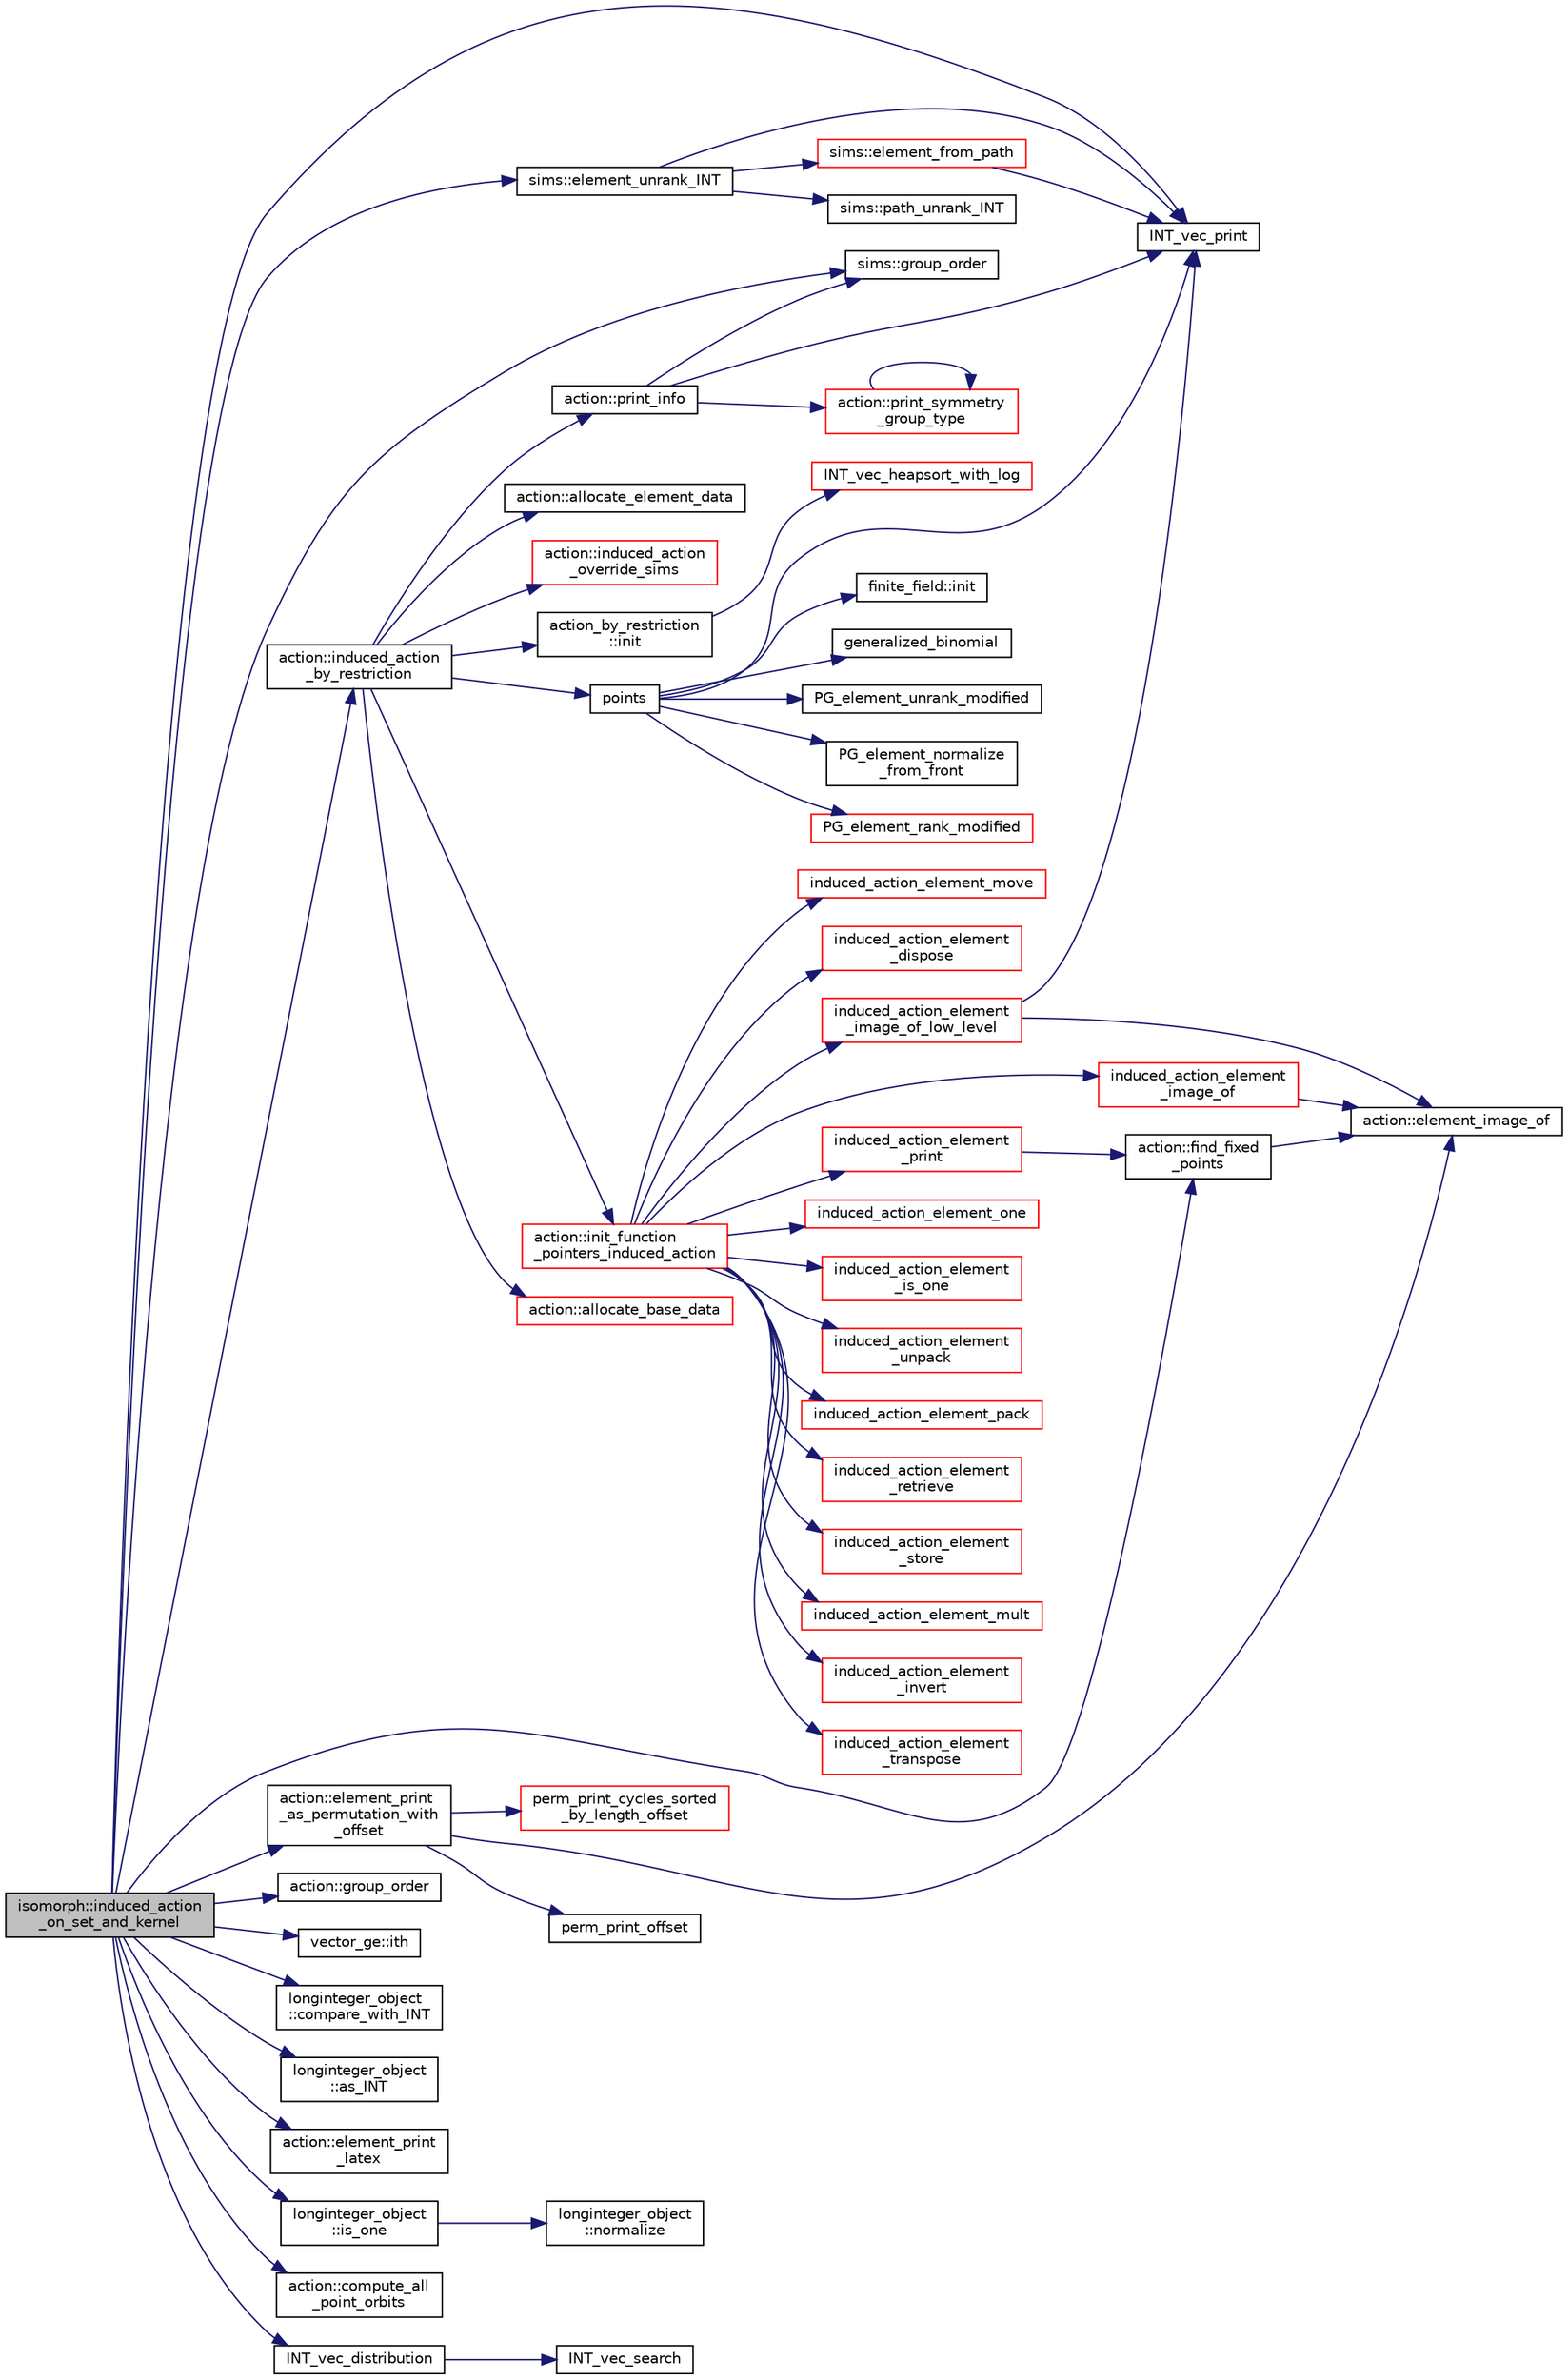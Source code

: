 digraph "isomorph::induced_action_on_set_and_kernel"
{
  edge [fontname="Helvetica",fontsize="10",labelfontname="Helvetica",labelfontsize="10"];
  node [fontname="Helvetica",fontsize="10",shape=record];
  rankdir="LR";
  Node4870 [label="isomorph::induced_action\l_on_set_and_kernel",height=0.2,width=0.4,color="black", fillcolor="grey75", style="filled", fontcolor="black"];
  Node4870 -> Node4871 [color="midnightblue",fontsize="10",style="solid",fontname="Helvetica"];
  Node4871 [label="INT_vec_print",height=0.2,width=0.4,color="black", fillcolor="white", style="filled",URL="$df/dbf/sajeeb_8_c.html#a79a5901af0b47dd0d694109543c027fe"];
  Node4870 -> Node4872 [color="midnightblue",fontsize="10",style="solid",fontname="Helvetica"];
  Node4872 [label="action::induced_action\l_by_restriction",height=0.2,width=0.4,color="black", fillcolor="white", style="filled",URL="$d2/d86/classaction.html#a37c21f74a97c921d882a308370c06357"];
  Node4872 -> Node4873 [color="midnightblue",fontsize="10",style="solid",fontname="Helvetica"];
  Node4873 [label="action::print_info",height=0.2,width=0.4,color="black", fillcolor="white", style="filled",URL="$d2/d86/classaction.html#a6f89e493e5c5a32e5c3b8963d438ce86"];
  Node4873 -> Node4874 [color="midnightblue",fontsize="10",style="solid",fontname="Helvetica"];
  Node4874 [label="action::print_symmetry\l_group_type",height=0.2,width=0.4,color="red", fillcolor="white", style="filled",URL="$d2/d86/classaction.html#aed811766c7e64fe2c853df8b0b67aa6e"];
  Node4874 -> Node4874 [color="midnightblue",fontsize="10",style="solid",fontname="Helvetica"];
  Node4873 -> Node4871 [color="midnightblue",fontsize="10",style="solid",fontname="Helvetica"];
  Node4873 -> Node4876 [color="midnightblue",fontsize="10",style="solid",fontname="Helvetica"];
  Node4876 [label="sims::group_order",height=0.2,width=0.4,color="black", fillcolor="white", style="filled",URL="$d9/df3/classsims.html#aa442445175656570fa35febbe790efad"];
  Node4872 -> Node4877 [color="midnightblue",fontsize="10",style="solid",fontname="Helvetica"];
  Node4877 [label="action_by_restriction\l::init",height=0.2,width=0.4,color="black", fillcolor="white", style="filled",URL="$d1/d7e/classaction__by__restriction.html#af98e88c513afe51527082f11aac571f8"];
  Node4877 -> Node4878 [color="midnightblue",fontsize="10",style="solid",fontname="Helvetica"];
  Node4878 [label="INT_vec_heapsort_with_log",height=0.2,width=0.4,color="red", fillcolor="white", style="filled",URL="$d5/de2/foundations_2data__structures_2data__structures_8h.html#a9d838c341cd204ed79499960a8ed393d"];
  Node4872 -> Node4882 [color="midnightblue",fontsize="10",style="solid",fontname="Helvetica"];
  Node4882 [label="points",height=0.2,width=0.4,color="black", fillcolor="white", style="filled",URL="$d7/d83/points_8_c.html#a8a498513b4415e1a4628a70fb6b26817"];
  Node4882 -> Node4883 [color="midnightblue",fontsize="10",style="solid",fontname="Helvetica"];
  Node4883 [label="finite_field::init",height=0.2,width=0.4,color="black", fillcolor="white", style="filled",URL="$df/d5a/classfinite__field.html#a13e75e8165b27464935b50368ee8313c"];
  Node4882 -> Node4884 [color="midnightblue",fontsize="10",style="solid",fontname="Helvetica"];
  Node4884 [label="generalized_binomial",height=0.2,width=0.4,color="black", fillcolor="white", style="filled",URL="$d2/d7c/combinatorics_8_c.html#a24762dc22e45175d18ec1ec1d2556ae8"];
  Node4882 -> Node4885 [color="midnightblue",fontsize="10",style="solid",fontname="Helvetica"];
  Node4885 [label="PG_element_unrank_modified",height=0.2,width=0.4,color="black", fillcolor="white", style="filled",URL="$d4/d67/geometry_8h.html#a83ae9b605d496f6a90345303f6efae64"];
  Node4882 -> Node4871 [color="midnightblue",fontsize="10",style="solid",fontname="Helvetica"];
  Node4882 -> Node4886 [color="midnightblue",fontsize="10",style="solid",fontname="Helvetica"];
  Node4886 [label="PG_element_normalize\l_from_front",height=0.2,width=0.4,color="black", fillcolor="white", style="filled",URL="$d4/d67/geometry_8h.html#af675caf5f9975573455c8d93cb56bf95"];
  Node4882 -> Node4887 [color="midnightblue",fontsize="10",style="solid",fontname="Helvetica"];
  Node4887 [label="PG_element_rank_modified",height=0.2,width=0.4,color="red", fillcolor="white", style="filled",URL="$d4/d67/geometry_8h.html#a9cd1a8bf5b88a038e33862f6c2c3dd36"];
  Node4872 -> Node4889 [color="midnightblue",fontsize="10",style="solid",fontname="Helvetica"];
  Node4889 [label="action::init_function\l_pointers_induced_action",height=0.2,width=0.4,color="red", fillcolor="white", style="filled",URL="$d2/d86/classaction.html#a3b9287d084b24f7a3b9532a7589c58de"];
  Node4889 -> Node4890 [color="midnightblue",fontsize="10",style="solid",fontname="Helvetica"];
  Node4890 [label="induced_action_element\l_image_of",height=0.2,width=0.4,color="red", fillcolor="white", style="filled",URL="$dc/dd4/group__actions_8h.html#a821850d6c3988dd122de0489cd36f0f0"];
  Node4890 -> Node4903 [color="midnightblue",fontsize="10",style="solid",fontname="Helvetica"];
  Node4903 [label="action::element_image_of",height=0.2,width=0.4,color="black", fillcolor="white", style="filled",URL="$d2/d86/classaction.html#ae09559d4537a048fc860f8a74a31393d"];
  Node4889 -> Node5287 [color="midnightblue",fontsize="10",style="solid",fontname="Helvetica"];
  Node5287 [label="induced_action_element\l_image_of_low_level",height=0.2,width=0.4,color="red", fillcolor="white", style="filled",URL="$dc/dd4/group__actions_8h.html#aa4bc5f68829829d9a41223c260c658c5"];
  Node5287 -> Node4871 [color="midnightblue",fontsize="10",style="solid",fontname="Helvetica"];
  Node5287 -> Node4903 [color="midnightblue",fontsize="10",style="solid",fontname="Helvetica"];
  Node4889 -> Node5289 [color="midnightblue",fontsize="10",style="solid",fontname="Helvetica"];
  Node5289 [label="induced_action_element_one",height=0.2,width=0.4,color="red", fillcolor="white", style="filled",URL="$dc/dd4/group__actions_8h.html#a11ad8abff8304e30e16403a1975a8aab"];
  Node4889 -> Node5291 [color="midnightblue",fontsize="10",style="solid",fontname="Helvetica"];
  Node5291 [label="induced_action_element\l_is_one",height=0.2,width=0.4,color="red", fillcolor="white", style="filled",URL="$dc/dd4/group__actions_8h.html#aadb6a2b56e25c82dd455de09bb4bda82"];
  Node4889 -> Node5295 [color="midnightblue",fontsize="10",style="solid",fontname="Helvetica"];
  Node5295 [label="induced_action_element\l_unpack",height=0.2,width=0.4,color="red", fillcolor="white", style="filled",URL="$dc/dd4/group__actions_8h.html#a99c6ddc3d11eeccddf87ca23badd1890"];
  Node4889 -> Node5298 [color="midnightblue",fontsize="10",style="solid",fontname="Helvetica"];
  Node5298 [label="induced_action_element_pack",height=0.2,width=0.4,color="red", fillcolor="white", style="filled",URL="$dc/dd4/group__actions_8h.html#aa80cbe650affcff950137367a431715f"];
  Node4889 -> Node5301 [color="midnightblue",fontsize="10",style="solid",fontname="Helvetica"];
  Node5301 [label="induced_action_element\l_retrieve",height=0.2,width=0.4,color="red", fillcolor="white", style="filled",URL="$dc/dd4/group__actions_8h.html#a9e51f4ab67af75d0a12a3eb7f211a5b4"];
  Node4889 -> Node5307 [color="midnightblue",fontsize="10",style="solid",fontname="Helvetica"];
  Node5307 [label="induced_action_element\l_store",height=0.2,width=0.4,color="red", fillcolor="white", style="filled",URL="$dc/dd4/group__actions_8h.html#a23d42fb239ba7e886b1fb9fc96f1a3be"];
  Node4889 -> Node5314 [color="midnightblue",fontsize="10",style="solid",fontname="Helvetica"];
  Node5314 [label="induced_action_element_mult",height=0.2,width=0.4,color="red", fillcolor="white", style="filled",URL="$dc/dd4/group__actions_8h.html#a7b00701d128922145960b4c15307113c"];
  Node4889 -> Node5316 [color="midnightblue",fontsize="10",style="solid",fontname="Helvetica"];
  Node5316 [label="induced_action_element\l_invert",height=0.2,width=0.4,color="red", fillcolor="white", style="filled",URL="$dc/dd4/group__actions_8h.html#a9b7e3c76b30897cb2b62a974e063ce12"];
  Node4889 -> Node5318 [color="midnightblue",fontsize="10",style="solid",fontname="Helvetica"];
  Node5318 [label="induced_action_element\l_transpose",height=0.2,width=0.4,color="red", fillcolor="white", style="filled",URL="$dc/dd4/group__actions_8h.html#ad1379970ade84fe3a44f26f5ec500db4"];
  Node4889 -> Node5321 [color="midnightblue",fontsize="10",style="solid",fontname="Helvetica"];
  Node5321 [label="induced_action_element_move",height=0.2,width=0.4,color="red", fillcolor="white", style="filled",URL="$dc/dd4/group__actions_8h.html#a7b319593ee737d9c1ab5bc6223377541"];
  Node4889 -> Node5323 [color="midnightblue",fontsize="10",style="solid",fontname="Helvetica"];
  Node5323 [label="induced_action_element\l_dispose",height=0.2,width=0.4,color="red", fillcolor="white", style="filled",URL="$dc/dd4/group__actions_8h.html#a5bf4e1daf5b0e799af9e065ab8046f99"];
  Node4889 -> Node5325 [color="midnightblue",fontsize="10",style="solid",fontname="Helvetica"];
  Node5325 [label="induced_action_element\l_print",height=0.2,width=0.4,color="red", fillcolor="white", style="filled",URL="$dc/dd4/group__actions_8h.html#a670952bd230bf34b82f276deab684d23"];
  Node5325 -> Node5327 [color="midnightblue",fontsize="10",style="solid",fontname="Helvetica"];
  Node5327 [label="action::find_fixed\l_points",height=0.2,width=0.4,color="black", fillcolor="white", style="filled",URL="$d2/d86/classaction.html#a45180e8a7fa109a1456a47e04c5ba4e9"];
  Node5327 -> Node4903 [color="midnightblue",fontsize="10",style="solid",fontname="Helvetica"];
  Node4872 -> Node5343 [color="midnightblue",fontsize="10",style="solid",fontname="Helvetica"];
  Node5343 [label="action::allocate_base_data",height=0.2,width=0.4,color="red", fillcolor="white", style="filled",URL="$d2/d86/classaction.html#a345fa8dfbb60c8a100ab4dd80a966b1b"];
  Node4872 -> Node5346 [color="midnightblue",fontsize="10",style="solid",fontname="Helvetica"];
  Node5346 [label="action::allocate_element_data",height=0.2,width=0.4,color="black", fillcolor="white", style="filled",URL="$d2/d86/classaction.html#adc5f98db8315bfd17fcd2fbb437d8f60"];
  Node4872 -> Node5347 [color="midnightblue",fontsize="10",style="solid",fontname="Helvetica"];
  Node5347 [label="action::induced_action\l_override_sims",height=0.2,width=0.4,color="red", fillcolor="white", style="filled",URL="$d2/d86/classaction.html#ac8cc7d4543f6ef75a04777bd82ca244b"];
  Node4870 -> Node5349 [color="midnightblue",fontsize="10",style="solid",fontname="Helvetica"];
  Node5349 [label="action::group_order",height=0.2,width=0.4,color="black", fillcolor="white", style="filled",URL="$d2/d86/classaction.html#ad1f69adb27041311d2e7be96e39388d4"];
  Node4870 -> Node5238 [color="midnightblue",fontsize="10",style="solid",fontname="Helvetica"];
  Node5238 [label="action::element_print\l_as_permutation_with\l_offset",height=0.2,width=0.4,color="black", fillcolor="white", style="filled",URL="$d2/d86/classaction.html#addd61d869434abaad431124a6d858396"];
  Node5238 -> Node4903 [color="midnightblue",fontsize="10",style="solid",fontname="Helvetica"];
  Node5238 -> Node4945 [color="midnightblue",fontsize="10",style="solid",fontname="Helvetica"];
  Node4945 [label="perm_print_offset",height=0.2,width=0.4,color="black", fillcolor="white", style="filled",URL="$d2/d7c/combinatorics_8_c.html#ab87deef2ba9e4d2ce386a19eeaffecf3"];
  Node5238 -> Node5239 [color="midnightblue",fontsize="10",style="solid",fontname="Helvetica"];
  Node5239 [label="perm_print_cycles_sorted\l_by_length_offset",height=0.2,width=0.4,color="red", fillcolor="white", style="filled",URL="$d5/d90/action__global_8_c.html#a9d1f2e34879c04dbc45d08984a8066e3"];
  Node4870 -> Node4899 [color="midnightblue",fontsize="10",style="solid",fontname="Helvetica"];
  Node4899 [label="vector_ge::ith",height=0.2,width=0.4,color="black", fillcolor="white", style="filled",URL="$d4/d6e/classvector__ge.html#a1ff002e8b746a9beb119d57dcd4a15ff"];
  Node4870 -> Node5363 [color="midnightblue",fontsize="10",style="solid",fontname="Helvetica"];
  Node5363 [label="longinteger_object\l::compare_with_INT",height=0.2,width=0.4,color="black", fillcolor="white", style="filled",URL="$dd/d7e/classlonginteger__object.html#a8396c10c8acef2fd2e2831d24db189b6"];
  Node4870 -> Node4916 [color="midnightblue",fontsize="10",style="solid",fontname="Helvetica"];
  Node4916 [label="longinteger_object\l::as_INT",height=0.2,width=0.4,color="black", fillcolor="white", style="filled",URL="$dd/d7e/classlonginteger__object.html#afb992d4679a6741acc63c8bcba27971e"];
  Node4870 -> Node4892 [color="midnightblue",fontsize="10",style="solid",fontname="Helvetica"];
  Node4892 [label="sims::element_unrank_INT",height=0.2,width=0.4,color="black", fillcolor="white", style="filled",URL="$d9/df3/classsims.html#a435d84bb7bf7292f14593b2a4344151f"];
  Node4892 -> Node4893 [color="midnightblue",fontsize="10",style="solid",fontname="Helvetica"];
  Node4893 [label="sims::path_unrank_INT",height=0.2,width=0.4,color="black", fillcolor="white", style="filled",URL="$d9/df3/classsims.html#a8ae2ffa971c2aac809d83c18e4e91926"];
  Node4892 -> Node4871 [color="midnightblue",fontsize="10",style="solid",fontname="Helvetica"];
  Node4892 -> Node4894 [color="midnightblue",fontsize="10",style="solid",fontname="Helvetica"];
  Node4894 [label="sims::element_from_path",height=0.2,width=0.4,color="red", fillcolor="white", style="filled",URL="$d9/df3/classsims.html#a4a9bc25b1b8e61ba34d6d3d9f9fb8ab8"];
  Node4894 -> Node4871 [color="midnightblue",fontsize="10",style="solid",fontname="Helvetica"];
  Node4870 -> Node5327 [color="midnightblue",fontsize="10",style="solid",fontname="Helvetica"];
  Node4870 -> Node5332 [color="midnightblue",fontsize="10",style="solid",fontname="Helvetica"];
  Node5332 [label="action::element_print\l_latex",height=0.2,width=0.4,color="black", fillcolor="white", style="filled",URL="$d2/d86/classaction.html#a45872d8a9043eb99b8bfa4955b89f70a"];
  Node4870 -> Node4876 [color="midnightblue",fontsize="10",style="solid",fontname="Helvetica"];
  Node4870 -> Node5364 [color="midnightblue",fontsize="10",style="solid",fontname="Helvetica"];
  Node5364 [label="longinteger_object\l::is_one",height=0.2,width=0.4,color="black", fillcolor="white", style="filled",URL="$dd/d7e/classlonginteger__object.html#adeab597c8bb66f36eb085f046d1df656"];
  Node5364 -> Node5365 [color="midnightblue",fontsize="10",style="solid",fontname="Helvetica"];
  Node5365 [label="longinteger_object\l::normalize",height=0.2,width=0.4,color="black", fillcolor="white", style="filled",URL="$dd/d7e/classlonginteger__object.html#ae27040d862a5624e98fc9582daa889ee"];
  Node4870 -> Node5366 [color="midnightblue",fontsize="10",style="solid",fontname="Helvetica"];
  Node5366 [label="action::compute_all\l_point_orbits",height=0.2,width=0.4,color="black", fillcolor="white", style="filled",URL="$d2/d86/classaction.html#a8fc64d7994aa7e5eee96eedf6be3215e"];
  Node4870 -> Node5367 [color="midnightblue",fontsize="10",style="solid",fontname="Helvetica"];
  Node5367 [label="INT_vec_distribution",height=0.2,width=0.4,color="black", fillcolor="white", style="filled",URL="$d5/db4/io__and__os_8h.html#a58ea1abe1be41946425b30ebb8e3e2bc"];
  Node5367 -> Node4918 [color="midnightblue",fontsize="10",style="solid",fontname="Helvetica"];
  Node4918 [label="INT_vec_search",height=0.2,width=0.4,color="black", fillcolor="white", style="filled",URL="$d5/de2/foundations_2data__structures_2data__structures_8h.html#ad103ef2316a1f671bdb68fd9cd9ba945"];
}
